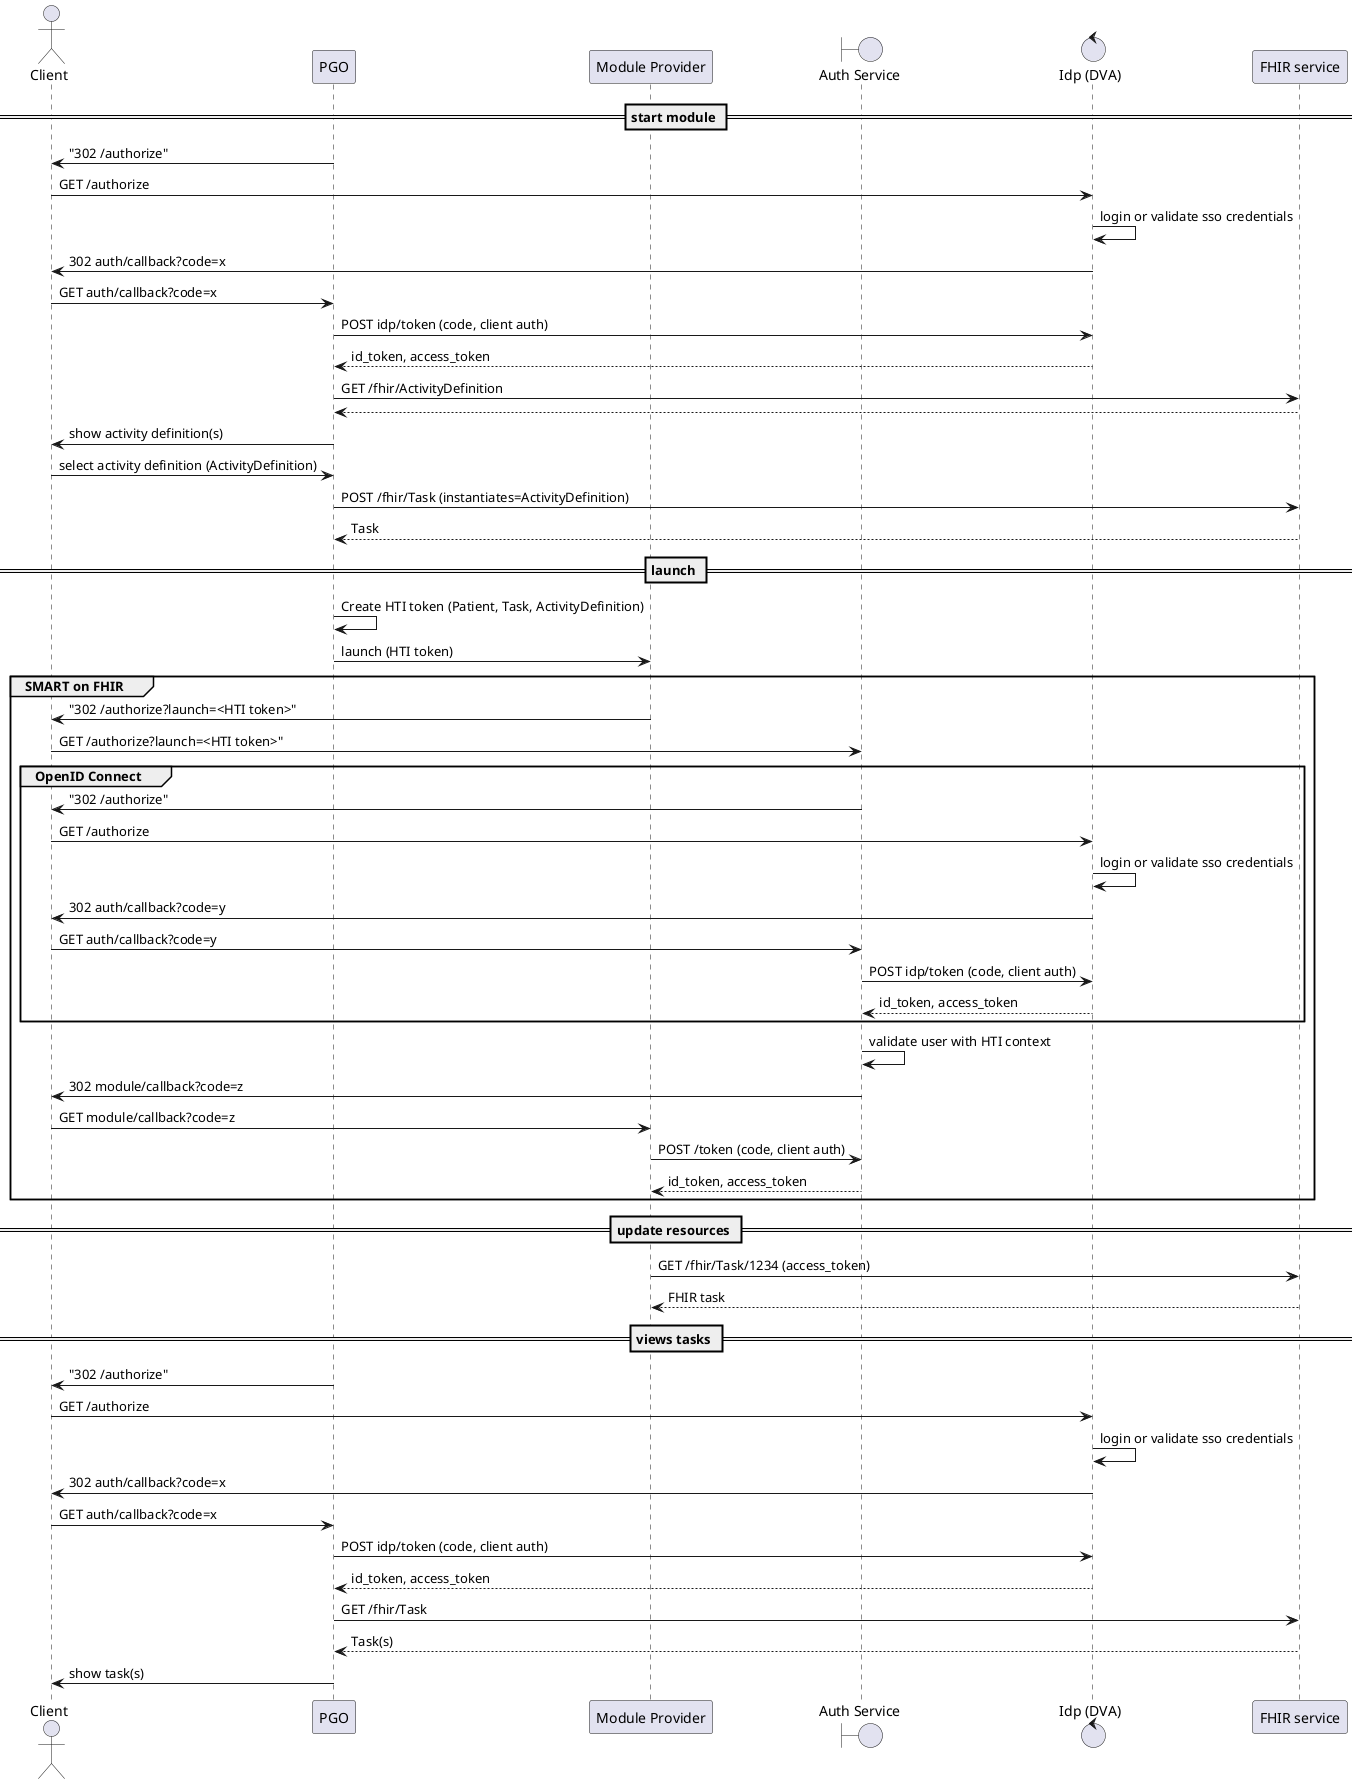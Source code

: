 @startuml
actor "Client" as client
participant "PGO" as pgo
participant "Module Provider" as module
boundary "Auth Service" as auth
control "Idp (DVA)" as idp
participant "FHIR service" as fhir_service

== start module ==
pgo -> client: "302 /authorize"
client -> idp: GET /authorize
idp -> idp: login or validate sso credentials
idp -> client: 302 auth/callback?code=x
client -> pgo: GET auth/callback?code=x
pgo -> idp: POST idp/token (code, client auth)
idp --> pgo: id_token, access_token
pgo -> fhir_service: GET /fhir/ActivityDefinition
fhir_service --> pgo
pgo -> client: show activity definition(s)
client -> pgo: select activity definition (ActivityDefinition)
pgo -> fhir_service: POST /fhir/Task (instantiates=ActivityDefinition)
fhir_service --> pgo: Task

== launch ==
pgo -> pgo: Create HTI token (Patient, Task, ActivityDefinition)
pgo -> module: launch (HTI token)
group SMART on FHIR
module -> client: "302 /authorize?launch=<HTI token>"
client -> auth: GET /authorize?launch=<HTI token>"
group OpenID Connect
auth -> client: "302 /authorize"
client -> idp: GET /authorize
idp -> idp: login or validate sso credentials
idp -> client: 302 auth/callback?code=y
client -> auth: GET auth/callback?code=y
auth -> idp: POST idp/token (code, client auth)
idp --> auth: id_token, access_token
end
auth -> auth: validate user with HTI context
auth -> client: 302 module/callback?code=z
client -> module: GET module/callback?code=z
module -> auth: POST /token (code, client auth)
auth --> module: id_token, access_token
end

== update resources ==

module -> fhir_service: GET /fhir/Task/1234 (access_token)
fhir_service --> module: FHIR task

== views tasks ==
pgo -> client: "302 /authorize"
client -> idp: GET /authorize
idp -> idp: login or validate sso credentials
idp -> client: 302 auth/callback?code=x
client -> pgo: GET auth/callback?code=x
pgo -> idp: POST idp/token (code, client auth)
idp --> pgo: id_token, access_token
pgo -> fhir_service: GET /fhir/Task
fhir_service --> pgo: Task(s)
pgo -> client: show task(s)

@enduml
